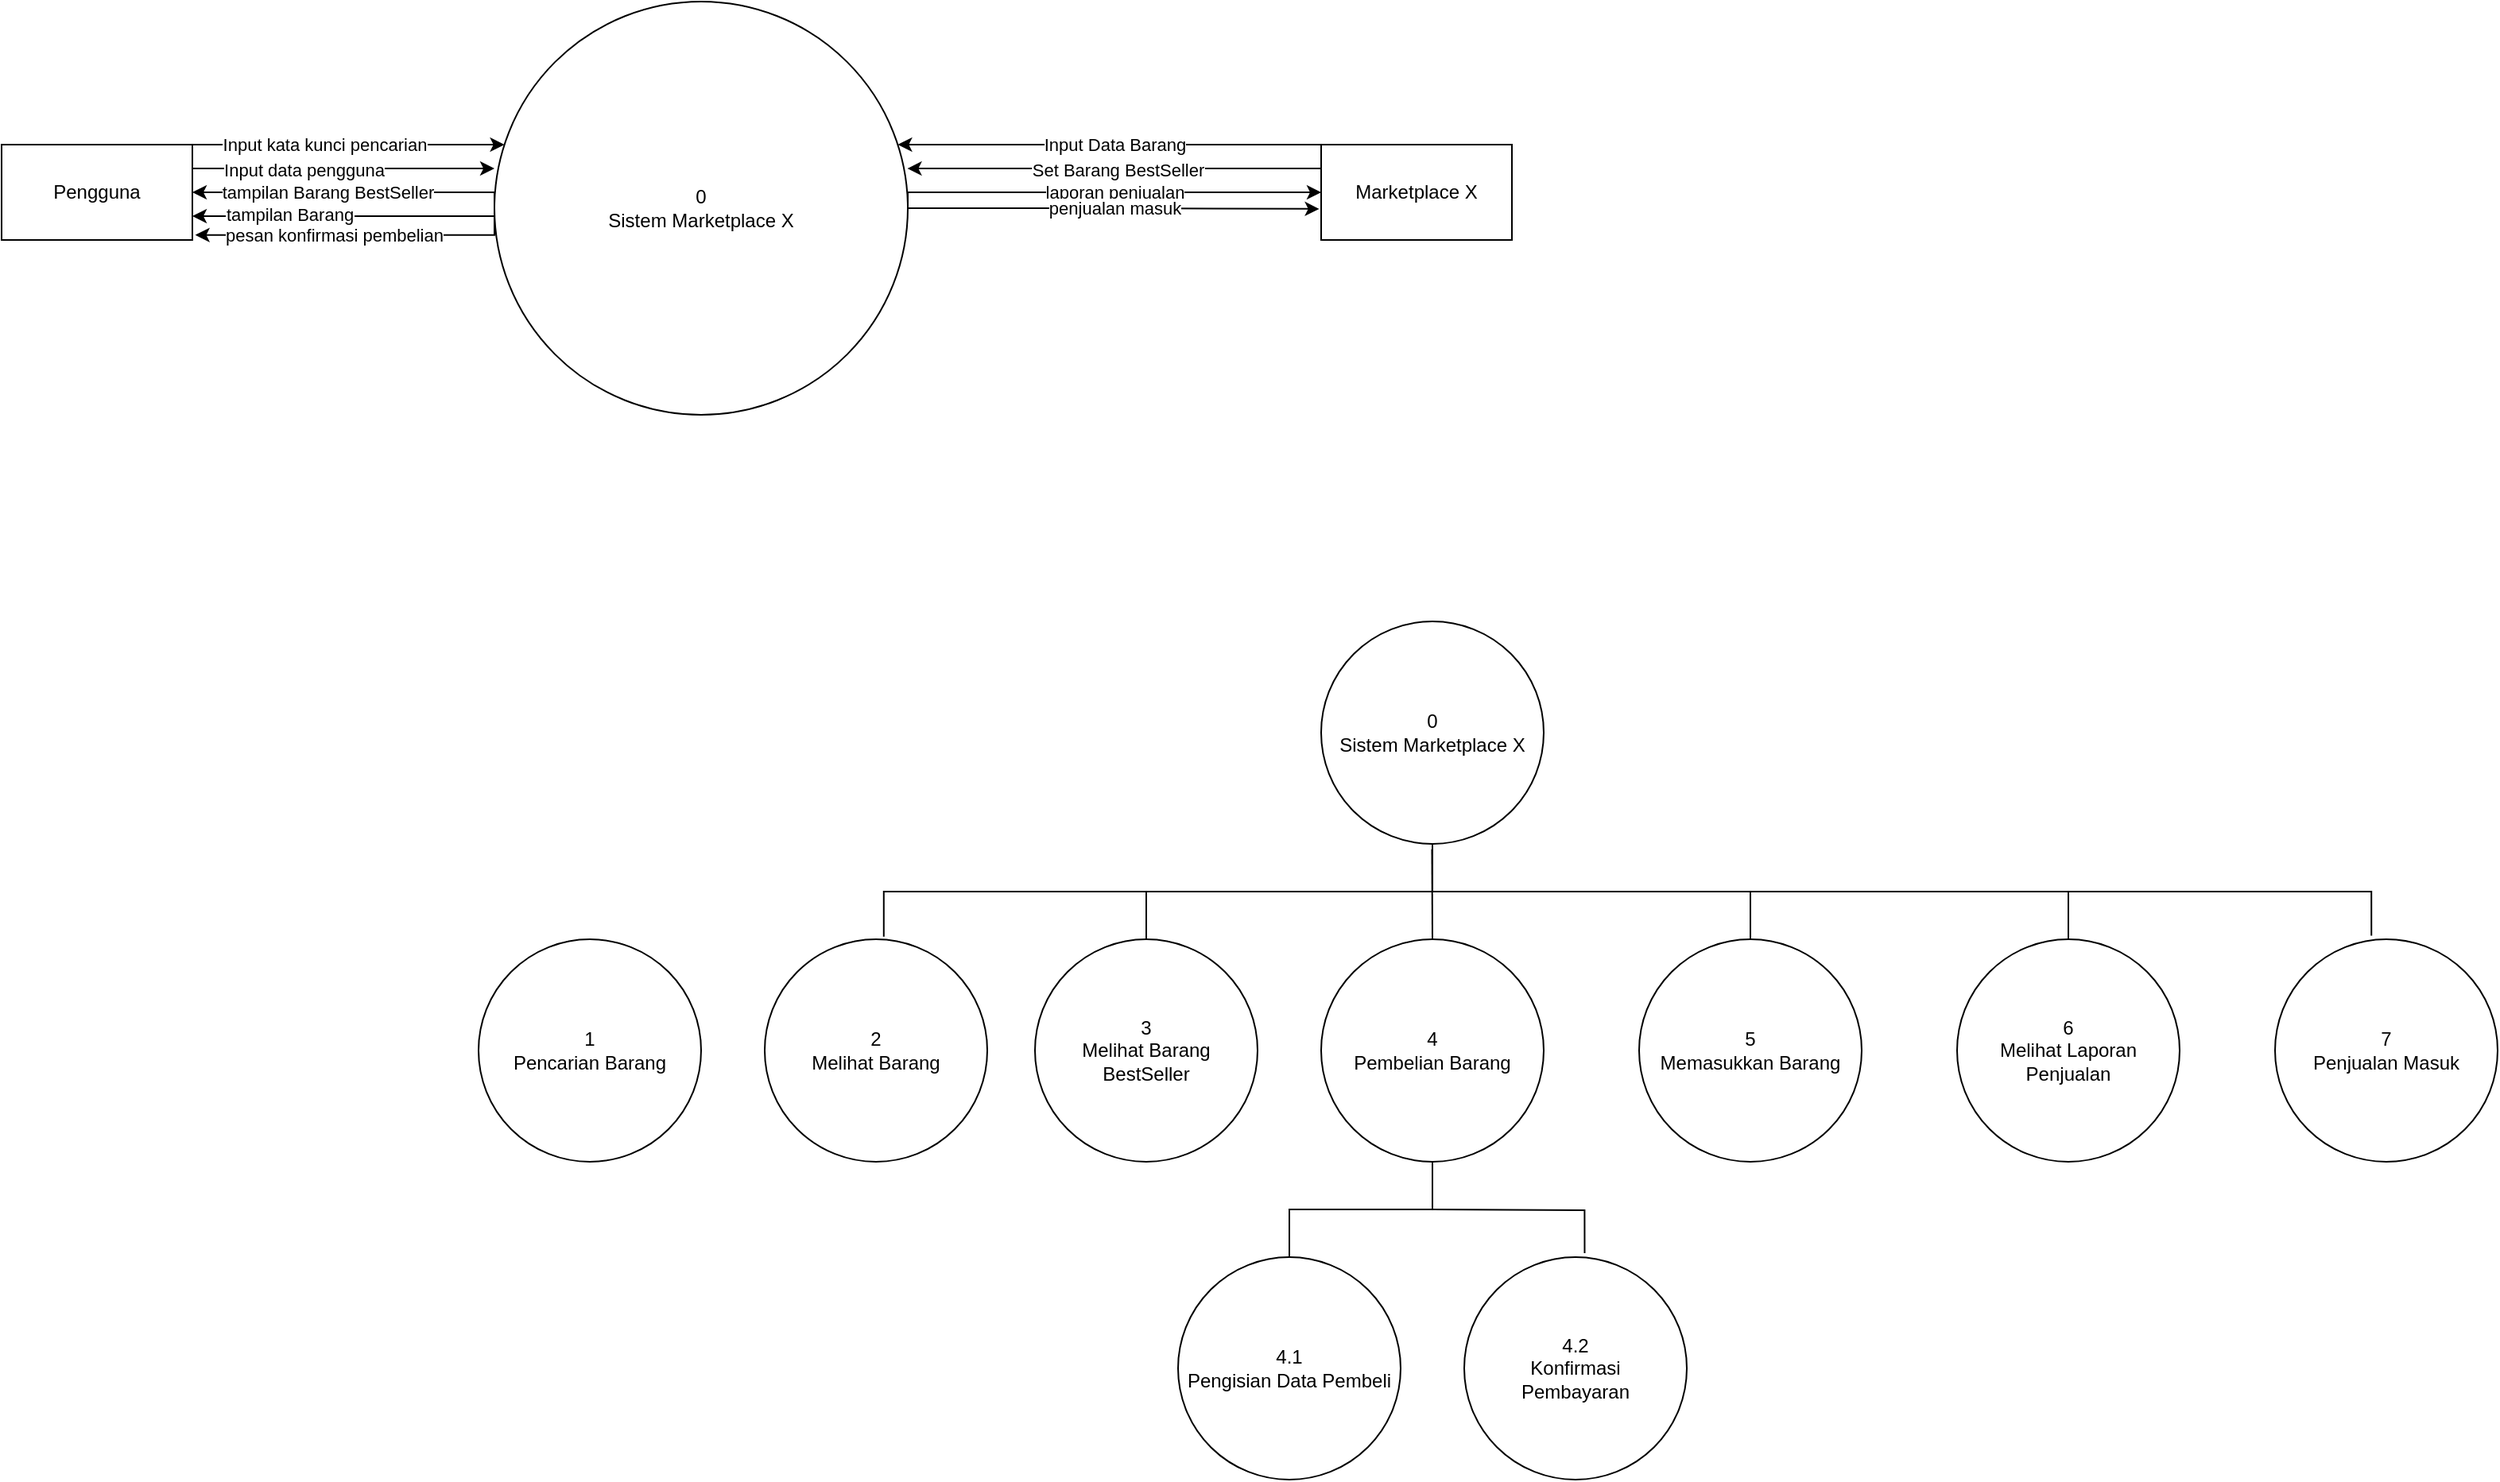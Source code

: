 <mxfile version="21.3.5" type="github">
  <diagram name="Page-1" id="tpmByCaDcH8hHJSNYRYN">
    <mxGraphModel dx="1493" dy="955" grid="1" gridSize="10" guides="1" tooltips="1" connect="1" arrows="1" fold="1" page="1" pageScale="1" pageWidth="1920" pageHeight="1200" math="0" shadow="0">
      <root>
        <mxCell id="0" />
        <mxCell id="1" parent="0" />
        <mxCell id="-zgQXBSkHW-0xkpqR_4G-22" style="edgeStyle=orthogonalEdgeStyle;rounded=0;orthogonalLoop=1;jettySize=auto;html=1;exitX=0;exitY=0.5;exitDx=0;exitDy=0;entryX=1;entryY=0.5;entryDx=0;entryDy=0;" parent="1" source="-zgQXBSkHW-0xkpqR_4G-2" target="-zgQXBSkHW-0xkpqR_4G-3" edge="1">
          <mxGeometry relative="1" as="geometry">
            <Array as="points">
              <mxPoint x="310" y="130" />
            </Array>
          </mxGeometry>
        </mxCell>
        <mxCell id="-zgQXBSkHW-0xkpqR_4G-23" value="&lt;div&gt;tampilan Barang BestSeller&lt;br&gt;&lt;/div&gt;" style="edgeLabel;html=1;align=center;verticalAlign=middle;resizable=0;points=[];" parent="-zgQXBSkHW-0xkpqR_4G-22" vertex="1" connectable="0">
          <mxGeometry x="0.721" y="1" relative="1" as="geometry">
            <mxPoint x="57" y="-1" as="offset" />
          </mxGeometry>
        </mxCell>
        <mxCell id="-zgQXBSkHW-0xkpqR_4G-25" style="edgeStyle=orthogonalEdgeStyle;rounded=0;orthogonalLoop=1;jettySize=auto;html=1;exitX=0;exitY=0.5;exitDx=0;exitDy=0;entryX=1;entryY=0.75;entryDx=0;entryDy=0;" parent="1" source="-zgQXBSkHW-0xkpqR_4G-2" target="-zgQXBSkHW-0xkpqR_4G-3" edge="1">
          <mxGeometry relative="1" as="geometry">
            <Array as="points">
              <mxPoint x="310" y="145" />
            </Array>
          </mxGeometry>
        </mxCell>
        <mxCell id="-zgQXBSkHW-0xkpqR_4G-26" value="tampilan Barang" style="edgeLabel;html=1;align=center;verticalAlign=middle;resizable=0;points=[];" parent="-zgQXBSkHW-0xkpqR_4G-25" vertex="1" connectable="0">
          <mxGeometry x="0.021" y="-1" relative="1" as="geometry">
            <mxPoint x="-35" as="offset" />
          </mxGeometry>
        </mxCell>
        <mxCell id="-zgQXBSkHW-0xkpqR_4G-28" style="edgeStyle=orthogonalEdgeStyle;rounded=0;orthogonalLoop=1;jettySize=auto;html=1;exitX=1;exitY=0.5;exitDx=0;exitDy=0;" parent="1" source="-zgQXBSkHW-0xkpqR_4G-2" edge="1">
          <mxGeometry relative="1" as="geometry">
            <mxPoint x="830" y="130" as="targetPoint" />
            <Array as="points">
              <mxPoint x="570" y="130" />
              <mxPoint x="830" y="130" />
            </Array>
          </mxGeometry>
        </mxCell>
        <mxCell id="-zgQXBSkHW-0xkpqR_4G-32" value="laporan penjualan" style="edgeLabel;html=1;align=center;verticalAlign=middle;resizable=0;points=[];" parent="-zgQXBSkHW-0xkpqR_4G-28" vertex="1" connectable="0">
          <mxGeometry x="0.224" y="1" relative="1" as="geometry">
            <mxPoint x="-25" y="1" as="offset" />
          </mxGeometry>
        </mxCell>
        <mxCell id="-zgQXBSkHW-0xkpqR_4G-34" style="edgeStyle=orthogonalEdgeStyle;rounded=0;orthogonalLoop=1;jettySize=auto;html=1;exitX=1;exitY=0.5;exitDx=0;exitDy=0;entryX=-0.01;entryY=0.674;entryDx=0;entryDy=0;entryPerimeter=0;" parent="1" source="-zgQXBSkHW-0xkpqR_4G-2" target="-zgQXBSkHW-0xkpqR_4G-4" edge="1">
          <mxGeometry relative="1" as="geometry">
            <Array as="points">
              <mxPoint x="700" y="140" />
            </Array>
          </mxGeometry>
        </mxCell>
        <mxCell id="-zgQXBSkHW-0xkpqR_4G-35" value="penjualan masuk" style="edgeLabel;html=1;align=center;verticalAlign=middle;resizable=0;points=[];" parent="-zgQXBSkHW-0xkpqR_4G-34" vertex="1" connectable="0">
          <mxGeometry x="-0.096" y="-2" relative="1" as="geometry">
            <mxPoint x="13" y="-2" as="offset" />
          </mxGeometry>
        </mxCell>
        <mxCell id="-zgQXBSkHW-0xkpqR_4G-44" style="edgeStyle=orthogonalEdgeStyle;rounded=0;orthogonalLoop=1;jettySize=auto;html=1;exitX=0;exitY=0.5;exitDx=0;exitDy=0;entryX=1.015;entryY=0.948;entryDx=0;entryDy=0;entryPerimeter=0;" parent="1" source="-zgQXBSkHW-0xkpqR_4G-2" target="-zgQXBSkHW-0xkpqR_4G-3" edge="1">
          <mxGeometry relative="1" as="geometry">
            <Array as="points">
              <mxPoint x="310" y="157" />
            </Array>
          </mxGeometry>
        </mxCell>
        <mxCell id="-zgQXBSkHW-0xkpqR_4G-45" value="pesan konfirmasi pembelian" style="edgeLabel;html=1;align=center;verticalAlign=middle;resizable=0;points=[];" parent="-zgQXBSkHW-0xkpqR_4G-44" vertex="1" connectable="0">
          <mxGeometry x="0.106" relative="1" as="geometry">
            <mxPoint x="-5" as="offset" />
          </mxGeometry>
        </mxCell>
        <mxCell id="-zgQXBSkHW-0xkpqR_4G-2" value="0&lt;br&gt;Sistem Marketplace X" style="ellipse;whiteSpace=wrap;html=1;aspect=fixed;" parent="1" vertex="1">
          <mxGeometry x="310" y="10" width="260" height="260" as="geometry" />
        </mxCell>
        <mxCell id="-zgQXBSkHW-0xkpqR_4G-7" style="edgeStyle=orthogonalEdgeStyle;rounded=0;orthogonalLoop=1;jettySize=auto;html=1;exitX=1;exitY=0;exitDx=0;exitDy=0;" parent="1" source="-zgQXBSkHW-0xkpqR_4G-3" target="-zgQXBSkHW-0xkpqR_4G-2" edge="1">
          <mxGeometry relative="1" as="geometry">
            <Array as="points">
              <mxPoint x="220" y="100" />
              <mxPoint x="220" y="100" />
            </Array>
          </mxGeometry>
        </mxCell>
        <mxCell id="-zgQXBSkHW-0xkpqR_4G-13" value="Input kata kunci pencarian" style="edgeLabel;html=1;align=center;verticalAlign=middle;resizable=0;points=[];" parent="-zgQXBSkHW-0xkpqR_4G-7" vertex="1" connectable="0">
          <mxGeometry x="-0.153" y="-2" relative="1" as="geometry">
            <mxPoint y="-2" as="offset" />
          </mxGeometry>
        </mxCell>
        <mxCell id="-zgQXBSkHW-0xkpqR_4G-15" style="edgeStyle=orthogonalEdgeStyle;rounded=0;orthogonalLoop=1;jettySize=auto;html=1;exitX=1;exitY=0.25;exitDx=0;exitDy=0;entryX=0;entryY=0.404;entryDx=0;entryDy=0;entryPerimeter=0;" parent="1" source="-zgQXBSkHW-0xkpqR_4G-3" target="-zgQXBSkHW-0xkpqR_4G-2" edge="1">
          <mxGeometry relative="1" as="geometry" />
        </mxCell>
        <mxCell id="-zgQXBSkHW-0xkpqR_4G-16" value="Input data pengguna" style="edgeLabel;html=1;align=center;verticalAlign=middle;resizable=0;points=[];" parent="-zgQXBSkHW-0xkpqR_4G-15" vertex="1" connectable="0">
          <mxGeometry x="0.011" y="-1" relative="1" as="geometry">
            <mxPoint x="-26" as="offset" />
          </mxGeometry>
        </mxCell>
        <mxCell id="-zgQXBSkHW-0xkpqR_4G-3" value="Pengguna" style="rounded=0;whiteSpace=wrap;html=1;" parent="1" vertex="1">
          <mxGeometry y="100" width="120" height="60" as="geometry" />
        </mxCell>
        <mxCell id="-zgQXBSkHW-0xkpqR_4G-11" style="edgeStyle=orthogonalEdgeStyle;rounded=0;orthogonalLoop=1;jettySize=auto;html=1;exitX=0;exitY=0;exitDx=0;exitDy=0;" parent="1" source="-zgQXBSkHW-0xkpqR_4G-4" target="-zgQXBSkHW-0xkpqR_4G-2" edge="1">
          <mxGeometry relative="1" as="geometry">
            <Array as="points">
              <mxPoint x="770" y="100" />
              <mxPoint x="770" y="100" />
            </Array>
          </mxGeometry>
        </mxCell>
        <mxCell id="-zgQXBSkHW-0xkpqR_4G-12" value="Input Data Barang" style="edgeLabel;html=1;align=center;verticalAlign=middle;resizable=0;points=[];" parent="-zgQXBSkHW-0xkpqR_4G-11" vertex="1" connectable="0">
          <mxGeometry x="0.199" y="2" relative="1" as="geometry">
            <mxPoint x="29" y="-2" as="offset" />
          </mxGeometry>
        </mxCell>
        <mxCell id="-zgQXBSkHW-0xkpqR_4G-30" style="edgeStyle=orthogonalEdgeStyle;rounded=0;orthogonalLoop=1;jettySize=auto;html=1;exitX=0;exitY=0.25;exitDx=0;exitDy=0;entryX=0.999;entryY=0.404;entryDx=0;entryDy=0;entryPerimeter=0;" parent="1" source="-zgQXBSkHW-0xkpqR_4G-4" target="-zgQXBSkHW-0xkpqR_4G-2" edge="1">
          <mxGeometry relative="1" as="geometry" />
        </mxCell>
        <mxCell id="-zgQXBSkHW-0xkpqR_4G-31" value="Set Barang BestSeller" style="edgeLabel;html=1;align=center;verticalAlign=middle;resizable=0;points=[];" parent="-zgQXBSkHW-0xkpqR_4G-30" vertex="1" connectable="0">
          <mxGeometry x="-0.013" y="1" relative="1" as="geometry">
            <mxPoint as="offset" />
          </mxGeometry>
        </mxCell>
        <mxCell id="-zgQXBSkHW-0xkpqR_4G-4" value="Marketplace X" style="rounded=0;whiteSpace=wrap;html=1;" parent="1" vertex="1">
          <mxGeometry x="830" y="100" width="120" height="60" as="geometry" />
        </mxCell>
        <mxCell id="-zgQXBSkHW-0xkpqR_4G-36" value="&lt;div&gt;0&lt;br&gt;&lt;/div&gt;&lt;div&gt;Sistem Marketplace X&lt;/div&gt;" style="ellipse;whiteSpace=wrap;html=1;aspect=fixed;" parent="1" vertex="1">
          <mxGeometry x="830" y="400" width="140" height="140" as="geometry" />
        </mxCell>
        <mxCell id="-zgQXBSkHW-0xkpqR_4G-38" value="&lt;div&gt;1&lt;br&gt;&lt;/div&gt;&lt;div&gt;Pencarian Barang&lt;/div&gt;" style="ellipse;whiteSpace=wrap;html=1;aspect=fixed;" parent="1" vertex="1">
          <mxGeometry x="300" y="600" width="140" height="140" as="geometry" />
        </mxCell>
        <mxCell id="-zgQXBSkHW-0xkpqR_4G-39" value="&lt;div&gt;3&lt;br&gt;&lt;/div&gt;&lt;div&gt;Melihat Barang BestSeller&lt;br&gt;&lt;/div&gt;" style="ellipse;whiteSpace=wrap;html=1;aspect=fixed;" parent="1" vertex="1">
          <mxGeometry x="650" y="600" width="140" height="140" as="geometry" />
        </mxCell>
        <mxCell id="-zgQXBSkHW-0xkpqR_4G-40" value="&lt;div&gt;5&lt;br&gt;&lt;/div&gt;&lt;div&gt;Memasukkan Barang&lt;br&gt;&lt;/div&gt;" style="ellipse;whiteSpace=wrap;html=1;aspect=fixed;" parent="1" vertex="1">
          <mxGeometry x="1030" y="600" width="140" height="140" as="geometry" />
        </mxCell>
        <mxCell id="-zgQXBSkHW-0xkpqR_4G-41" value="&lt;div&gt;6&lt;br&gt;&lt;/div&gt;&lt;div&gt;Melihat Laporan Penjualan&lt;/div&gt;" style="ellipse;whiteSpace=wrap;html=1;aspect=fixed;" parent="1" vertex="1">
          <mxGeometry x="1230" y="600" width="140" height="140" as="geometry" />
        </mxCell>
        <mxCell id="-zgQXBSkHW-0xkpqR_4G-42" value="&lt;div&gt;7&lt;br&gt;&lt;/div&gt;&lt;div&gt;Penjualan Masuk&lt;br&gt;&lt;/div&gt;" style="ellipse;whiteSpace=wrap;html=1;aspect=fixed;" parent="1" vertex="1">
          <mxGeometry x="1430" y="600" width="140" height="140" as="geometry" />
        </mxCell>
        <mxCell id="-zgQXBSkHW-0xkpqR_4G-46" value="&lt;div&gt;4&lt;br&gt;&lt;/div&gt;&lt;div&gt;Pembelian Barang&lt;br&gt;&lt;/div&gt;" style="ellipse;whiteSpace=wrap;html=1;aspect=fixed;" parent="1" vertex="1">
          <mxGeometry x="830" y="600" width="140" height="140" as="geometry" />
        </mxCell>
        <mxCell id="-zgQXBSkHW-0xkpqR_4G-47" value="&lt;div&gt;2&lt;br&gt;&lt;/div&gt;&lt;div&gt;Melihat Barang&lt;br&gt;&lt;/div&gt;" style="ellipse;whiteSpace=wrap;html=1;aspect=fixed;" parent="1" vertex="1">
          <mxGeometry x="480" y="600" width="140" height="140" as="geometry" />
        </mxCell>
        <mxCell id="-zgQXBSkHW-0xkpqR_4G-48" value="&lt;div&gt;4.1&lt;br&gt;&lt;/div&gt;&lt;div&gt;Pengisian Data Pembeli&lt;br&gt;&lt;/div&gt;" style="ellipse;whiteSpace=wrap;html=1;aspect=fixed;" parent="1" vertex="1">
          <mxGeometry x="740" y="800" width="140" height="140" as="geometry" />
        </mxCell>
        <mxCell id="-zgQXBSkHW-0xkpqR_4G-49" value="&lt;div&gt;4.2&lt;/div&gt;&lt;div&gt;Konfirmasi &lt;br&gt;&lt;/div&gt;&lt;div&gt;Pembayaran&lt;br&gt;&lt;/div&gt;" style="ellipse;whiteSpace=wrap;html=1;aspect=fixed;" parent="1" vertex="1">
          <mxGeometry x="920" y="800" width="140" height="140" as="geometry" />
        </mxCell>
        <mxCell id="yDRna2eKctriQA2d_3bP-1" value="" style="endArrow=none;html=1;rounded=0;entryX=0.498;entryY=1.024;entryDx=0;entryDy=0;entryPerimeter=0;exitX=0.5;exitY=0;exitDx=0;exitDy=0;" edge="1" parent="1" source="-zgQXBSkHW-0xkpqR_4G-46" target="-zgQXBSkHW-0xkpqR_4G-36">
          <mxGeometry width="50" height="50" relative="1" as="geometry">
            <mxPoint x="890" y="580" as="sourcePoint" />
            <mxPoint x="940" y="530" as="targetPoint" />
          </mxGeometry>
        </mxCell>
        <mxCell id="yDRna2eKctriQA2d_3bP-4" value="" style="endArrow=none;html=1;rounded=0;exitX=0.535;exitY=-0.012;exitDx=0;exitDy=0;exitPerimeter=0;entryX=0.5;entryY=1;entryDx=0;entryDy=0;edgeStyle=orthogonalEdgeStyle;" edge="1" parent="1" source="-zgQXBSkHW-0xkpqR_4G-47" target="-zgQXBSkHW-0xkpqR_4G-36">
          <mxGeometry width="50" height="50" relative="1" as="geometry">
            <mxPoint x="850" y="650" as="sourcePoint" />
            <mxPoint x="900" y="600" as="targetPoint" />
            <Array as="points">
              <mxPoint x="555" y="570" />
              <mxPoint x="900" y="570" />
            </Array>
          </mxGeometry>
        </mxCell>
        <mxCell id="yDRna2eKctriQA2d_3bP-5" value="" style="endArrow=none;html=1;rounded=0;exitX=0.5;exitY=0;exitDx=0;exitDy=0;" edge="1" parent="1" source="-zgQXBSkHW-0xkpqR_4G-39">
          <mxGeometry width="50" height="50" relative="1" as="geometry">
            <mxPoint x="850" y="650" as="sourcePoint" />
            <mxPoint x="720" y="570" as="targetPoint" />
          </mxGeometry>
        </mxCell>
        <mxCell id="yDRna2eKctriQA2d_3bP-6" value="" style="endArrow=none;html=1;rounded=0;exitX=0.5;exitY=0;exitDx=0;exitDy=0;entryX=0.5;entryY=1;entryDx=0;entryDy=0;edgeStyle=orthogonalEdgeStyle;" edge="1" parent="1" source="-zgQXBSkHW-0xkpqR_4G-40" target="-zgQXBSkHW-0xkpqR_4G-36">
          <mxGeometry width="50" height="50" relative="1" as="geometry">
            <mxPoint x="850" y="650" as="sourcePoint" />
            <mxPoint x="900" y="600" as="targetPoint" />
            <Array as="points">
              <mxPoint x="1100" y="570" />
              <mxPoint x="900" y="570" />
            </Array>
          </mxGeometry>
        </mxCell>
        <mxCell id="yDRna2eKctriQA2d_3bP-7" value="" style="endArrow=none;html=1;rounded=0;edgeStyle=orthogonalEdgeStyle;" edge="1" parent="1" source="-zgQXBSkHW-0xkpqR_4G-41">
          <mxGeometry width="50" height="50" relative="1" as="geometry">
            <mxPoint x="1090" y="740" as="sourcePoint" />
            <mxPoint x="1100" y="570" as="targetPoint" />
            <Array as="points">
              <mxPoint x="1300" y="570" />
            </Array>
          </mxGeometry>
        </mxCell>
        <mxCell id="yDRna2eKctriQA2d_3bP-8" value="" style="endArrow=none;html=1;rounded=0;exitX=0.433;exitY=-0.016;exitDx=0;exitDy=0;exitPerimeter=0;edgeStyle=orthogonalEdgeStyle;" edge="1" parent="1" source="-zgQXBSkHW-0xkpqR_4G-42">
          <mxGeometry width="50" height="50" relative="1" as="geometry">
            <mxPoint x="1240" y="740" as="sourcePoint" />
            <mxPoint x="1300" y="570" as="targetPoint" />
            <Array as="points">
              <mxPoint x="1491" y="570" />
            </Array>
          </mxGeometry>
        </mxCell>
        <mxCell id="yDRna2eKctriQA2d_3bP-9" value="" style="endArrow=none;html=1;rounded=0;exitX=0.5;exitY=0;exitDx=0;exitDy=0;entryX=0.5;entryY=1;entryDx=0;entryDy=0;edgeStyle=orthogonalEdgeStyle;" edge="1" parent="1" source="-zgQXBSkHW-0xkpqR_4G-48" target="-zgQXBSkHW-0xkpqR_4G-46">
          <mxGeometry width="50" height="50" relative="1" as="geometry">
            <mxPoint x="920" y="890" as="sourcePoint" />
            <mxPoint x="970" y="840" as="targetPoint" />
          </mxGeometry>
        </mxCell>
        <mxCell id="yDRna2eKctriQA2d_3bP-10" value="" style="endArrow=none;html=1;rounded=0;entryX=0.541;entryY=-0.018;entryDx=0;entryDy=0;entryPerimeter=0;edgeStyle=orthogonalEdgeStyle;" edge="1" parent="1" target="-zgQXBSkHW-0xkpqR_4G-49">
          <mxGeometry width="50" height="50" relative="1" as="geometry">
            <mxPoint x="900" y="770" as="sourcePoint" />
            <mxPoint x="970" y="840" as="targetPoint" />
          </mxGeometry>
        </mxCell>
      </root>
    </mxGraphModel>
  </diagram>
</mxfile>
